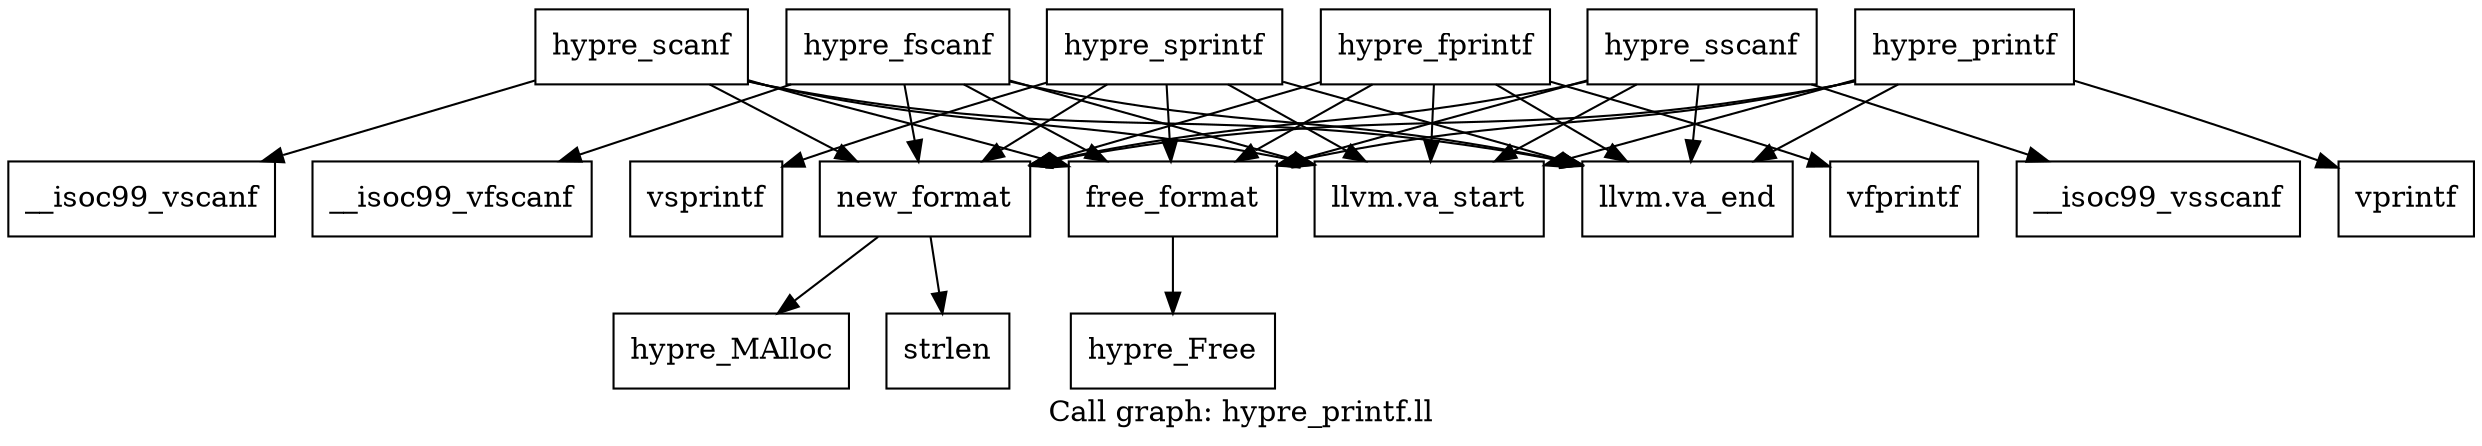 digraph "Call graph: hypre_printf.ll" {
	label="Call graph: hypre_printf.ll";

	Node0x5639562d1c70 [shape=record,label="{new_format}"];
	Node0x5639562d1c70 -> Node0x5639562d26b0;
	Node0x5639562d1c70 -> Node0x5639562d41e0;
	Node0x5639562d26b0 [shape=record,label="{strlen}"];
	Node0x5639562d41e0 [shape=record,label="{hypre_MAlloc}"];
	Node0x5639562d4990 [shape=record,label="{free_format}"];
	Node0x5639562d4990 -> Node0x5639562d53b0;
	Node0x5639562d53b0 [shape=record,label="{hypre_Free}"];
	Node0x5639562d5d50 [shape=record,label="{hypre_printf}"];
	Node0x5639562d5d50 -> Node0x5639562d8240;
	Node0x5639562d5d50 -> Node0x5639562d1c70;
	Node0x5639562d5d50 -> Node0x5639562d6dd0;
	Node0x5639562d5d50 -> Node0x5639562d4990;
	Node0x5639562d5d50 -> Node0x5639562d73e0;
	Node0x5639562d8240 [shape=record,label="{llvm.va_start}"];
	Node0x5639562d6dd0 [shape=record,label="{vprintf}"];
	Node0x5639562d73e0 [shape=record,label="{llvm.va_end}"];
	Node0x5639562d13c0 [shape=record,label="{hypre_fprintf}"];
	Node0x5639562d13c0 -> Node0x5639562d8240;
	Node0x5639562d13c0 -> Node0x5639562d1c70;
	Node0x5639562d13c0 -> Node0x5639562c51b0;
	Node0x5639562d13c0 -> Node0x5639562d4990;
	Node0x5639562d13c0 -> Node0x5639562d73e0;
	Node0x5639562c51b0 [shape=record,label="{vfprintf}"];
	Node0x5639562e0630 [shape=record,label="{hypre_sprintf}"];
	Node0x5639562e0630 -> Node0x5639562d8240;
	Node0x5639562e0630 -> Node0x5639562d1c70;
	Node0x5639562e0630 -> Node0x5639562e06b0;
	Node0x5639562e0630 -> Node0x5639562d4990;
	Node0x5639562e0630 -> Node0x5639562d73e0;
	Node0x5639562e06b0 [shape=record,label="{vsprintf}"];
	Node0x5639562e0880 [shape=record,label="{hypre_scanf}"];
	Node0x5639562e0880 -> Node0x5639562d8240;
	Node0x5639562e0880 -> Node0x5639562d1c70;
	Node0x5639562e0880 -> Node0x5639562e0900;
	Node0x5639562e0880 -> Node0x5639562d4990;
	Node0x5639562e0880 -> Node0x5639562d73e0;
	Node0x5639562e0900 [shape=record,label="{__isoc99_vscanf}"];
	Node0x5639562e0ad0 [shape=record,label="{hypre_fscanf}"];
	Node0x5639562e0ad0 -> Node0x5639562d8240;
	Node0x5639562e0ad0 -> Node0x5639562d1c70;
	Node0x5639562e0ad0 -> Node0x5639562e0b80;
	Node0x5639562e0ad0 -> Node0x5639562d4990;
	Node0x5639562e0ad0 -> Node0x5639562d73e0;
	Node0x5639562e0b80 [shape=record,label="{__isoc99_vfscanf}"];
	Node0x5639562e1260 [shape=record,label="{hypre_sscanf}"];
	Node0x5639562e1260 -> Node0x5639562d8240;
	Node0x5639562e1260 -> Node0x5639562d1c70;
	Node0x5639562e1260 -> Node0x5639562e1310;
	Node0x5639562e1260 -> Node0x5639562d4990;
	Node0x5639562e1260 -> Node0x5639562d73e0;
	Node0x5639562e1310 [shape=record,label="{__isoc99_vsscanf}"];
}
